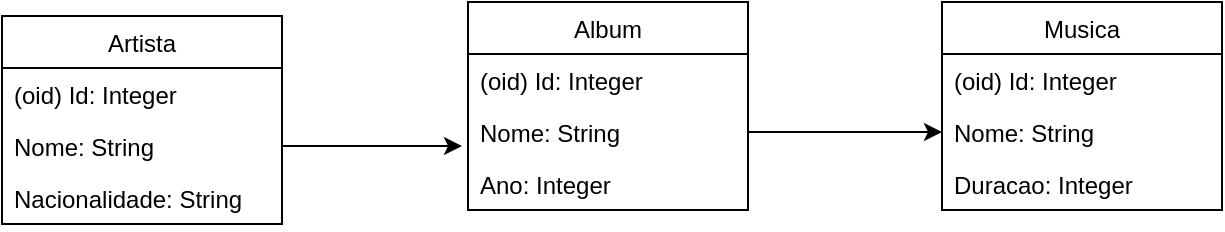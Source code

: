 <mxfile version="10.8.0" type="github"><diagram id="0rPwqI7S3QWSJ1mpgrDv" name="Page-1"><mxGraphModel dx="840" dy="459" grid="1" gridSize="10" guides="1" tooltips="1" connect="1" arrows="1" fold="1" page="1" pageScale="1" pageWidth="827" pageHeight="1169" math="0" shadow="0"><root><mxCell id="0"/><mxCell id="1" parent="0"/><mxCell id="weuKT5aoLihMGDHCIO1x-1" value="Artista" style="swimlane;fontStyle=0;childLayout=stackLayout;horizontal=1;startSize=26;fillColor=none;horizontalStack=0;resizeParent=1;resizeParentMax=0;resizeLast=0;collapsible=1;marginBottom=0;" vertex="1" parent="1"><mxGeometry x="40" y="40" width="140" height="104" as="geometry"/></mxCell><mxCell id="weuKT5aoLihMGDHCIO1x-4" value="(oid) Id: Integer" style="text;strokeColor=none;fillColor=none;align=left;verticalAlign=top;spacingLeft=4;spacingRight=4;overflow=hidden;rotatable=0;points=[[0,0.5],[1,0.5]];portConstraint=eastwest;" vertex="1" parent="weuKT5aoLihMGDHCIO1x-1"><mxGeometry y="26" width="140" height="26" as="geometry"/></mxCell><mxCell id="weuKT5aoLihMGDHCIO1x-2" value="Nome: String" style="text;strokeColor=none;fillColor=none;align=left;verticalAlign=top;spacingLeft=4;spacingRight=4;overflow=hidden;rotatable=0;points=[[0,0.5],[1,0.5]];portConstraint=eastwest;" vertex="1" parent="weuKT5aoLihMGDHCIO1x-1"><mxGeometry y="52" width="140" height="26" as="geometry"/></mxCell><mxCell id="weuKT5aoLihMGDHCIO1x-3" value="Nacionalidade: String" style="text;strokeColor=none;fillColor=none;align=left;verticalAlign=top;spacingLeft=4;spacingRight=4;overflow=hidden;rotatable=0;points=[[0,0.5],[1,0.5]];portConstraint=eastwest;" vertex="1" parent="weuKT5aoLihMGDHCIO1x-1"><mxGeometry y="78" width="140" height="26" as="geometry"/></mxCell><mxCell id="weuKT5aoLihMGDHCIO1x-5" value="Musica" style="swimlane;fontStyle=0;childLayout=stackLayout;horizontal=1;startSize=26;fillColor=none;horizontalStack=0;resizeParent=1;resizeParentMax=0;resizeLast=0;collapsible=1;marginBottom=0;" vertex="1" parent="1"><mxGeometry x="510" y="33" width="140" height="104" as="geometry"/></mxCell><mxCell id="weuKT5aoLihMGDHCIO1x-6" value="(oid) Id: Integer" style="text;strokeColor=none;fillColor=none;align=left;verticalAlign=top;spacingLeft=4;spacingRight=4;overflow=hidden;rotatable=0;points=[[0,0.5],[1,0.5]];portConstraint=eastwest;" vertex="1" parent="weuKT5aoLihMGDHCIO1x-5"><mxGeometry y="26" width="140" height="26" as="geometry"/></mxCell><mxCell id="weuKT5aoLihMGDHCIO1x-7" value="Nome: String" style="text;strokeColor=none;fillColor=none;align=left;verticalAlign=top;spacingLeft=4;spacingRight=4;overflow=hidden;rotatable=0;points=[[0,0.5],[1,0.5]];portConstraint=eastwest;" vertex="1" parent="weuKT5aoLihMGDHCIO1x-5"><mxGeometry y="52" width="140" height="26" as="geometry"/></mxCell><mxCell id="weuKT5aoLihMGDHCIO1x-8" value="Duracao: Integer" style="text;strokeColor=none;fillColor=none;align=left;verticalAlign=top;spacingLeft=4;spacingRight=4;overflow=hidden;rotatable=0;points=[[0,0.5],[1,0.5]];portConstraint=eastwest;" vertex="1" parent="weuKT5aoLihMGDHCIO1x-5"><mxGeometry y="78" width="140" height="26" as="geometry"/></mxCell><mxCell id="weuKT5aoLihMGDHCIO1x-9" value="Album" style="swimlane;fontStyle=0;childLayout=stackLayout;horizontal=1;startSize=26;fillColor=none;horizontalStack=0;resizeParent=1;resizeParentMax=0;resizeLast=0;collapsible=1;marginBottom=0;" vertex="1" parent="1"><mxGeometry x="273" y="33" width="140" height="104" as="geometry"/></mxCell><mxCell id="weuKT5aoLihMGDHCIO1x-10" value="(oid) Id: Integer" style="text;strokeColor=none;fillColor=none;align=left;verticalAlign=top;spacingLeft=4;spacingRight=4;overflow=hidden;rotatable=0;points=[[0,0.5],[1,0.5]];portConstraint=eastwest;" vertex="1" parent="weuKT5aoLihMGDHCIO1x-9"><mxGeometry y="26" width="140" height="26" as="geometry"/></mxCell><mxCell id="weuKT5aoLihMGDHCIO1x-11" value="Nome: String&#xA;&#xA;" style="text;strokeColor=none;fillColor=none;align=left;verticalAlign=top;spacingLeft=4;spacingRight=4;overflow=hidden;rotatable=0;points=[[0,0.5],[1,0.5]];portConstraint=eastwest;" vertex="1" parent="weuKT5aoLihMGDHCIO1x-9"><mxGeometry y="52" width="140" height="26" as="geometry"/></mxCell><mxCell id="weuKT5aoLihMGDHCIO1x-12" value="Ano: Integer" style="text;strokeColor=none;fillColor=none;align=left;verticalAlign=top;spacingLeft=4;spacingRight=4;overflow=hidden;rotatable=0;points=[[0,0.5],[1,0.5]];portConstraint=eastwest;" vertex="1" parent="weuKT5aoLihMGDHCIO1x-9"><mxGeometry y="78" width="140" height="26" as="geometry"/></mxCell><mxCell id="weuKT5aoLihMGDHCIO1x-15" style="edgeStyle=orthogonalEdgeStyle;rounded=0;orthogonalLoop=1;jettySize=auto;html=1;" edge="1" parent="1" source="weuKT5aoLihMGDHCIO1x-2"><mxGeometry relative="1" as="geometry"><mxPoint x="270" y="105" as="targetPoint"/></mxGeometry></mxCell><mxCell id="weuKT5aoLihMGDHCIO1x-16" style="edgeStyle=orthogonalEdgeStyle;rounded=0;orthogonalLoop=1;jettySize=auto;html=1;exitX=1;exitY=0.5;exitDx=0;exitDy=0;entryX=0;entryY=0.5;entryDx=0;entryDy=0;" edge="1" parent="1" source="weuKT5aoLihMGDHCIO1x-11" target="weuKT5aoLihMGDHCIO1x-7"><mxGeometry relative="1" as="geometry"/></mxCell></root></mxGraphModel></diagram></mxfile>